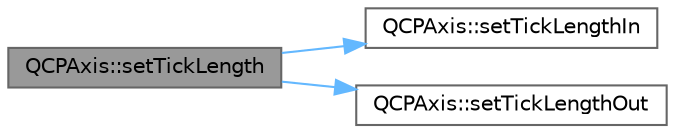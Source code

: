 digraph "QCPAxis::setTickLength"
{
 // LATEX_PDF_SIZE
  bgcolor="transparent";
  edge [fontname=Helvetica,fontsize=10,labelfontname=Helvetica,labelfontsize=10];
  node [fontname=Helvetica,fontsize=10,shape=box,height=0.2,width=0.4];
  rankdir="LR";
  Node1 [label="QCPAxis::setTickLength",height=0.2,width=0.4,color="gray40", fillcolor="grey60", style="filled", fontcolor="black",tooltip=" "];
  Node1 -> Node2 [color="steelblue1",style="solid"];
  Node2 [label="QCPAxis::setTickLengthIn",height=0.2,width=0.4,color="grey40", fillcolor="white", style="filled",URL="$class_q_c_p_axis.html#afae1a37a99611366275a51204d991739",tooltip=" "];
  Node1 -> Node3 [color="steelblue1",style="solid"];
  Node3 [label="QCPAxis::setTickLengthOut",height=0.2,width=0.4,color="grey40", fillcolor="white", style="filled",URL="$class_q_c_p_axis.html#a3b8a0debd1ffedd2c22d0592dfbb4e62",tooltip=" "];
}
